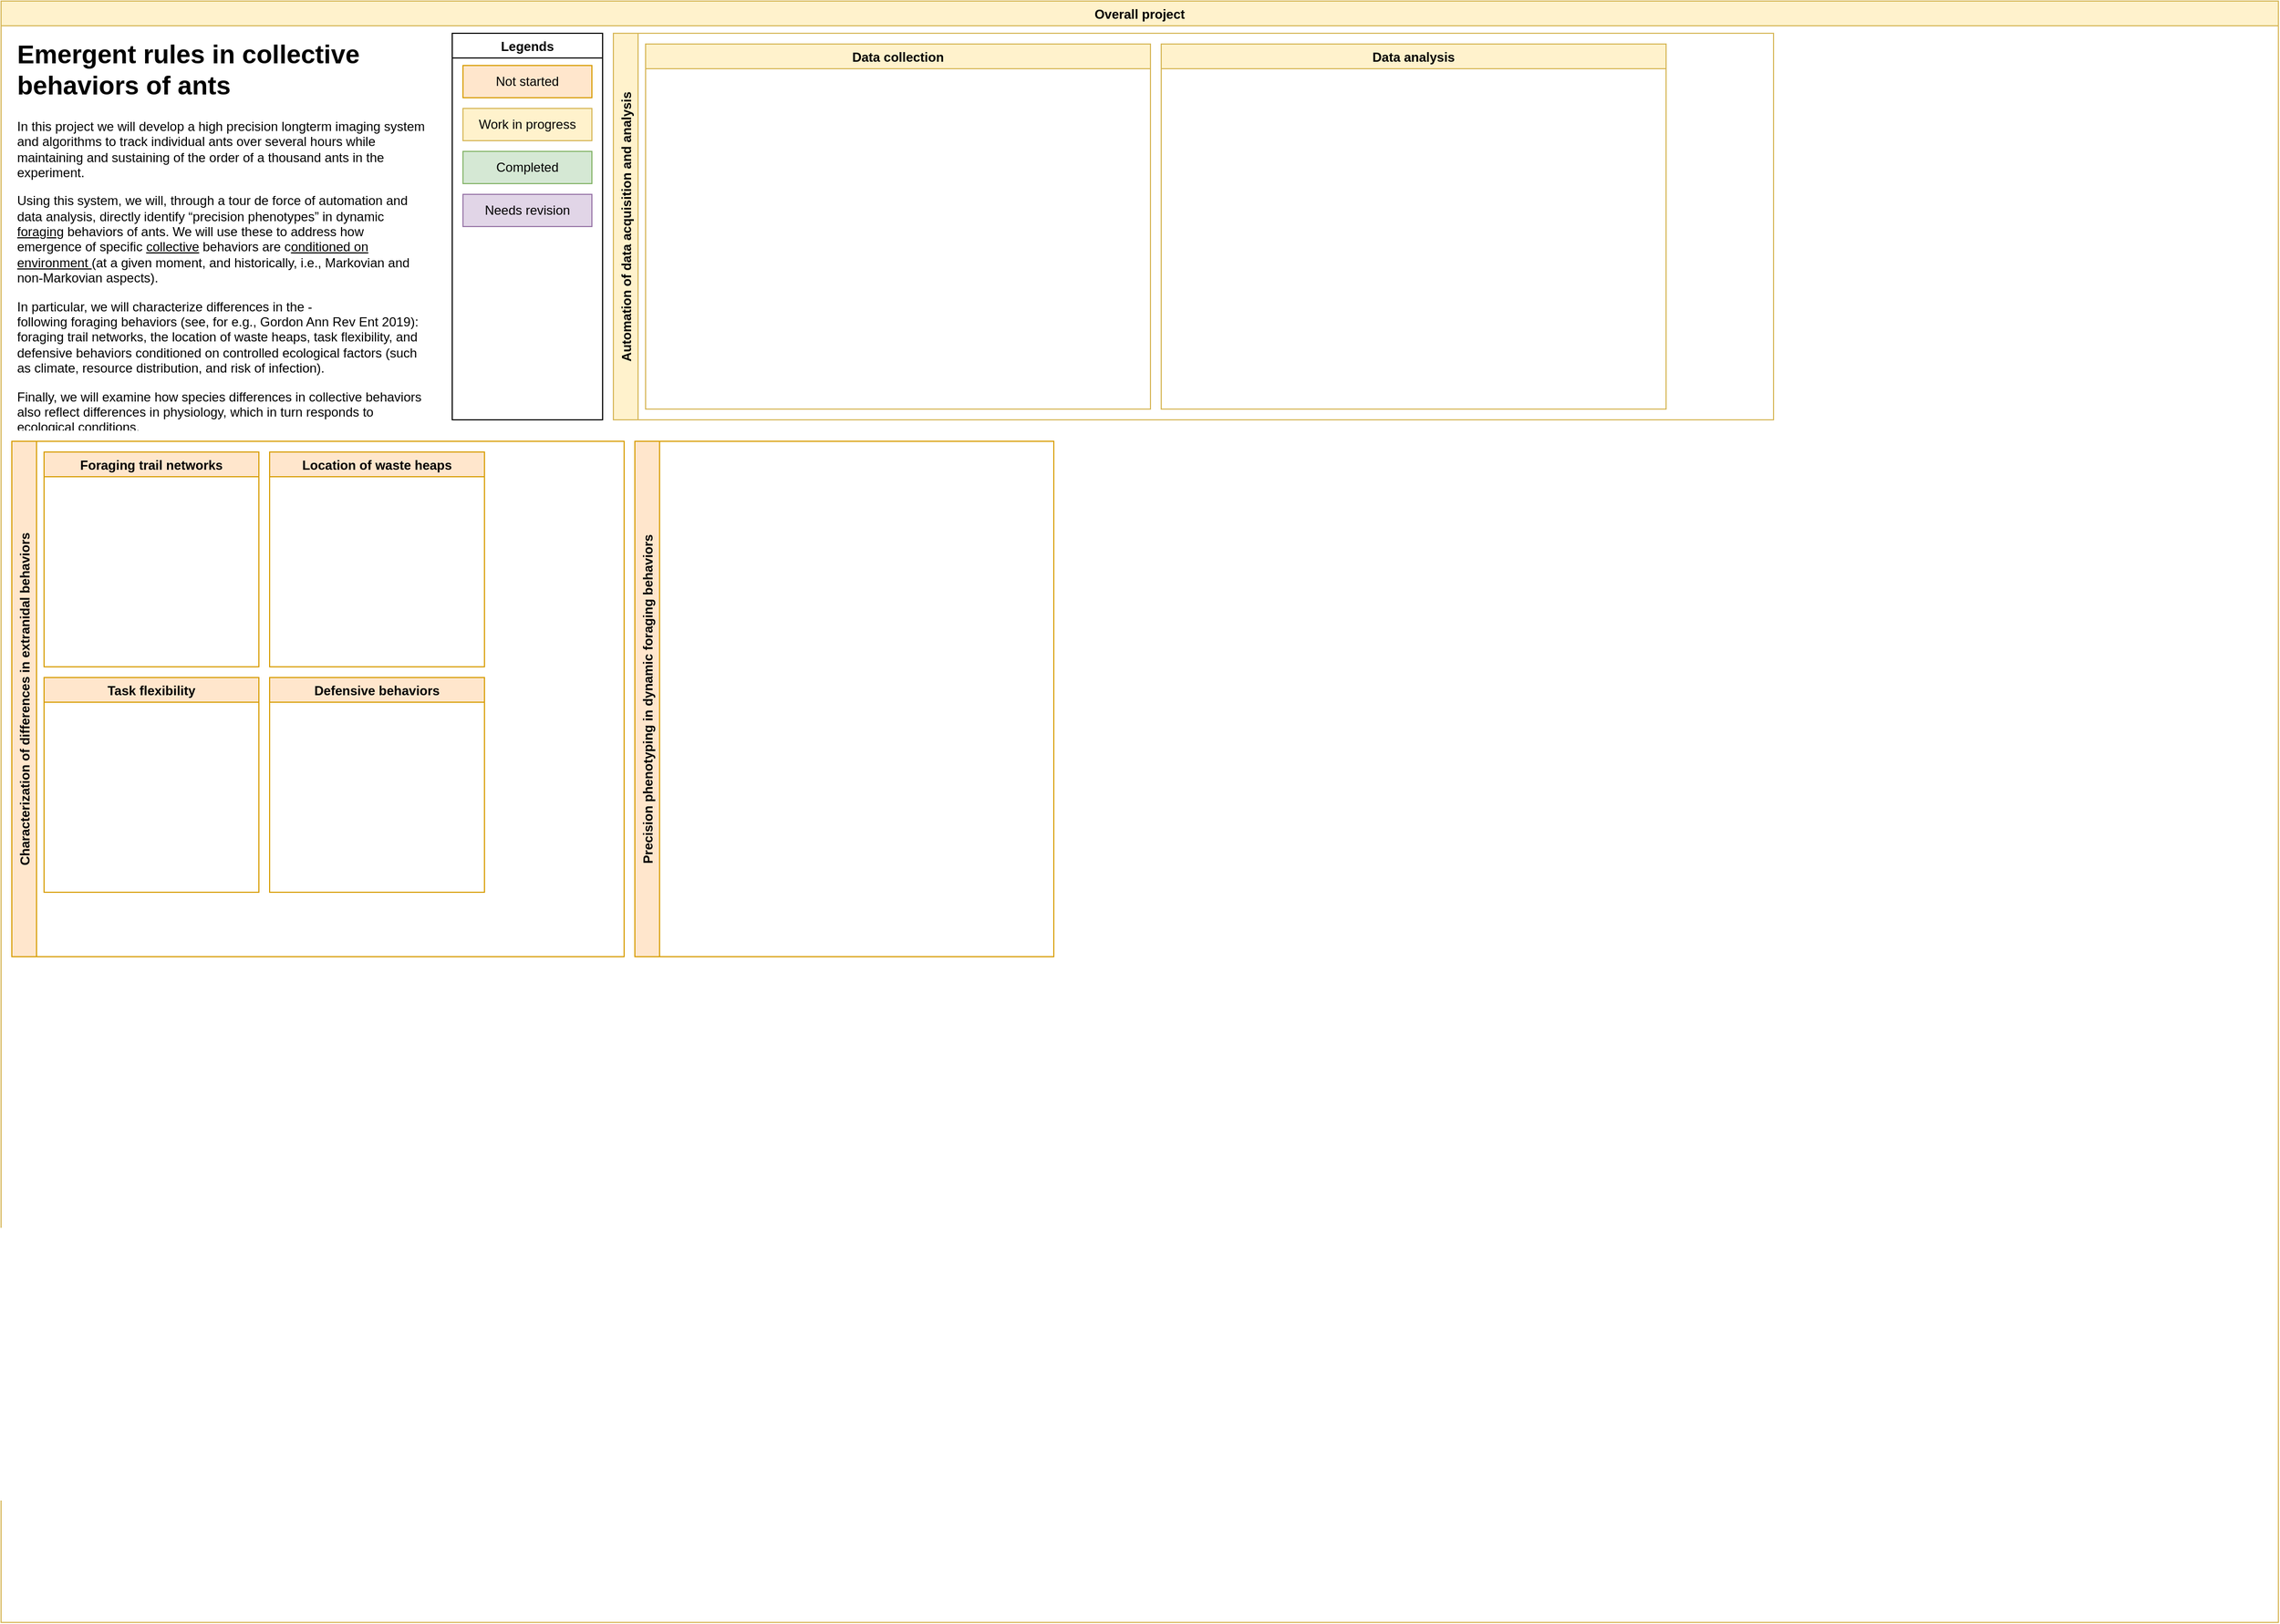 <mxfile version="16.2.4" type="github">
  <diagram id="KejE-rofOYYXHNYnUAWV" name="Page-1">
    <mxGraphModel dx="1298" dy="683" grid="1" gridSize="10" guides="1" tooltips="1" connect="1" arrows="1" fold="1" page="1" pageScale="1" pageWidth="850" pageHeight="1100" math="0" shadow="0">
      <root>
        <mxCell id="0" />
        <mxCell id="1" parent="0" />
        <mxCell id="04y9tH13Ilaf_oATNa0v-2" value="Overall project" style="swimlane;fillColor=#fff2cc;strokeColor=#d6b656;" vertex="1" parent="1">
          <mxGeometry x="140" y="50" width="2120" height="1510" as="geometry" />
        </mxCell>
        <mxCell id="04y9tH13Ilaf_oATNa0v-1" value="&lt;h1&gt;&lt;b&gt;Emergent rules in collective behaviors of ants&lt;/b&gt;&lt;/h1&gt;&lt;p&gt;In this project we will develop a high precision longterm imaging system&lt;br&gt; and algorithms to track individual ants over several hours while maintaining and sustaining of the order of a thousand ants in the experiment.&lt;/p&gt;&lt;p&gt;Using this system, we will, through a tour de force of automation and data analysis, directly identify “precision phenotypes” in dynamic &lt;u&gt;foraging&lt;/u&gt; behaviors of ants. We will use these to address how emergence of specific &lt;u&gt;collective&lt;/u&gt; behaviors are c&lt;u&gt;onditioned on environment &lt;/u&gt;(at a given moment, and historically, i.e., Markovian and non-Markovian aspects).&lt;/p&gt;&lt;p&gt;In particular, we will characterize differences in the -&lt;br&gt;following foraging behaviors (see, for e.g., Gordon Ann Rev Ent 2019): &lt;br&gt;foraging trail networks, the location of waste heaps, task flexibility, and defensive behaviors conditioned on controlled ecological factors (such as climate, resource distribution, and risk of infection).&lt;/p&gt;&lt;p&gt;Finally, we will examine how species differences in collective behaviors also reflect differences in physiology, which in turn responds to ecological conditions.&lt;/p&gt;" style="text;html=1;strokeColor=none;fillColor=none;spacing=5;spacingTop=-20;whiteSpace=wrap;overflow=hidden;rounded=0;" vertex="1" parent="04y9tH13Ilaf_oATNa0v-2">
          <mxGeometry x="10" y="30" width="390" height="370" as="geometry" />
        </mxCell>
        <mxCell id="04y9tH13Ilaf_oATNa0v-3" value="Automation of data acquisition and analysis" style="swimlane;horizontal=0;fillColor=#fff2cc;strokeColor=#d6b656;" vertex="1" parent="04y9tH13Ilaf_oATNa0v-2">
          <mxGeometry x="570" y="30" width="1080" height="360" as="geometry" />
        </mxCell>
        <mxCell id="04y9tH13Ilaf_oATNa0v-10" value="Data collection" style="swimlane;fillColor=#fff2cc;strokeColor=#d6b656;" vertex="1" parent="04y9tH13Ilaf_oATNa0v-3">
          <mxGeometry x="30" y="10" width="470" height="340" as="geometry" />
        </mxCell>
        <mxCell id="04y9tH13Ilaf_oATNa0v-11" value="Data analysis" style="swimlane;fillColor=#fff2cc;strokeColor=#d6b656;" vertex="1" parent="04y9tH13Ilaf_oATNa0v-3">
          <mxGeometry x="510" y="10" width="470" height="340" as="geometry" />
        </mxCell>
        <mxCell id="04y9tH13Ilaf_oATNa0v-4" value="Precision phenotyping in dynamic foraging behaviors" style="swimlane;horizontal=0;fillColor=#ffe6cc;strokeColor=#d79b00;" vertex="1" parent="04y9tH13Ilaf_oATNa0v-2">
          <mxGeometry x="590" y="410" width="390" height="480" as="geometry" />
        </mxCell>
        <mxCell id="04y9tH13Ilaf_oATNa0v-5" value="Characterization of differences in extranidal behaviors" style="swimlane;horizontal=0;fillColor=#ffe6cc;strokeColor=#d79b00;" vertex="1" parent="04y9tH13Ilaf_oATNa0v-2">
          <mxGeometry x="10" y="410" width="570" height="480" as="geometry" />
        </mxCell>
        <mxCell id="04y9tH13Ilaf_oATNa0v-6" value="Foraging trail networks" style="swimlane;fillColor=#ffe6cc;strokeColor=#d79b00;" vertex="1" parent="04y9tH13Ilaf_oATNa0v-5">
          <mxGeometry x="30" y="10" width="200" height="200" as="geometry" />
        </mxCell>
        <mxCell id="04y9tH13Ilaf_oATNa0v-7" value="Location of waste heaps" style="swimlane;fillColor=#ffe6cc;strokeColor=#d79b00;" vertex="1" parent="04y9tH13Ilaf_oATNa0v-5">
          <mxGeometry x="240" y="10" width="200" height="200" as="geometry" />
        </mxCell>
        <mxCell id="04y9tH13Ilaf_oATNa0v-8" value="Task flexibility" style="swimlane;fillColor=#ffe6cc;strokeColor=#d79b00;" vertex="1" parent="04y9tH13Ilaf_oATNa0v-5">
          <mxGeometry x="30" y="220" width="200" height="200" as="geometry" />
        </mxCell>
        <mxCell id="04y9tH13Ilaf_oATNa0v-9" value="Defensive behaviors" style="swimlane;fillColor=#ffe6cc;strokeColor=#d79b00;" vertex="1" parent="04y9tH13Ilaf_oATNa0v-5">
          <mxGeometry x="240" y="220" width="200" height="200" as="geometry" />
        </mxCell>
        <mxCell id="04y9tH13Ilaf_oATNa0v-12" value="Legends" style="swimlane;" vertex="1" parent="04y9tH13Ilaf_oATNa0v-2">
          <mxGeometry x="420" y="30" width="140" height="360" as="geometry" />
        </mxCell>
        <mxCell id="04y9tH13Ilaf_oATNa0v-13" value="Not started" style="rounded=0;whiteSpace=wrap;html=1;fillColor=#ffe6cc;strokeColor=#d79b00;" vertex="1" parent="04y9tH13Ilaf_oATNa0v-12">
          <mxGeometry x="10" y="30" width="120" height="30" as="geometry" />
        </mxCell>
        <mxCell id="04y9tH13Ilaf_oATNa0v-14" value="Work in progress" style="rounded=0;whiteSpace=wrap;html=1;fillColor=#fff2cc;strokeColor=#d6b656;" vertex="1" parent="04y9tH13Ilaf_oATNa0v-12">
          <mxGeometry x="10" y="70" width="120" height="30" as="geometry" />
        </mxCell>
        <mxCell id="04y9tH13Ilaf_oATNa0v-15" value="Completed" style="rounded=0;whiteSpace=wrap;html=1;fillColor=#d5e8d4;strokeColor=#82b366;" vertex="1" parent="04y9tH13Ilaf_oATNa0v-12">
          <mxGeometry x="10" y="110" width="120" height="30" as="geometry" />
        </mxCell>
        <mxCell id="04y9tH13Ilaf_oATNa0v-16" value="Needs revision" style="rounded=0;whiteSpace=wrap;html=1;fillColor=#e1d5e7;strokeColor=#9673a6;" vertex="1" parent="04y9tH13Ilaf_oATNa0v-12">
          <mxGeometry x="10" y="150" width="120" height="30" as="geometry" />
        </mxCell>
      </root>
    </mxGraphModel>
  </diagram>
</mxfile>
